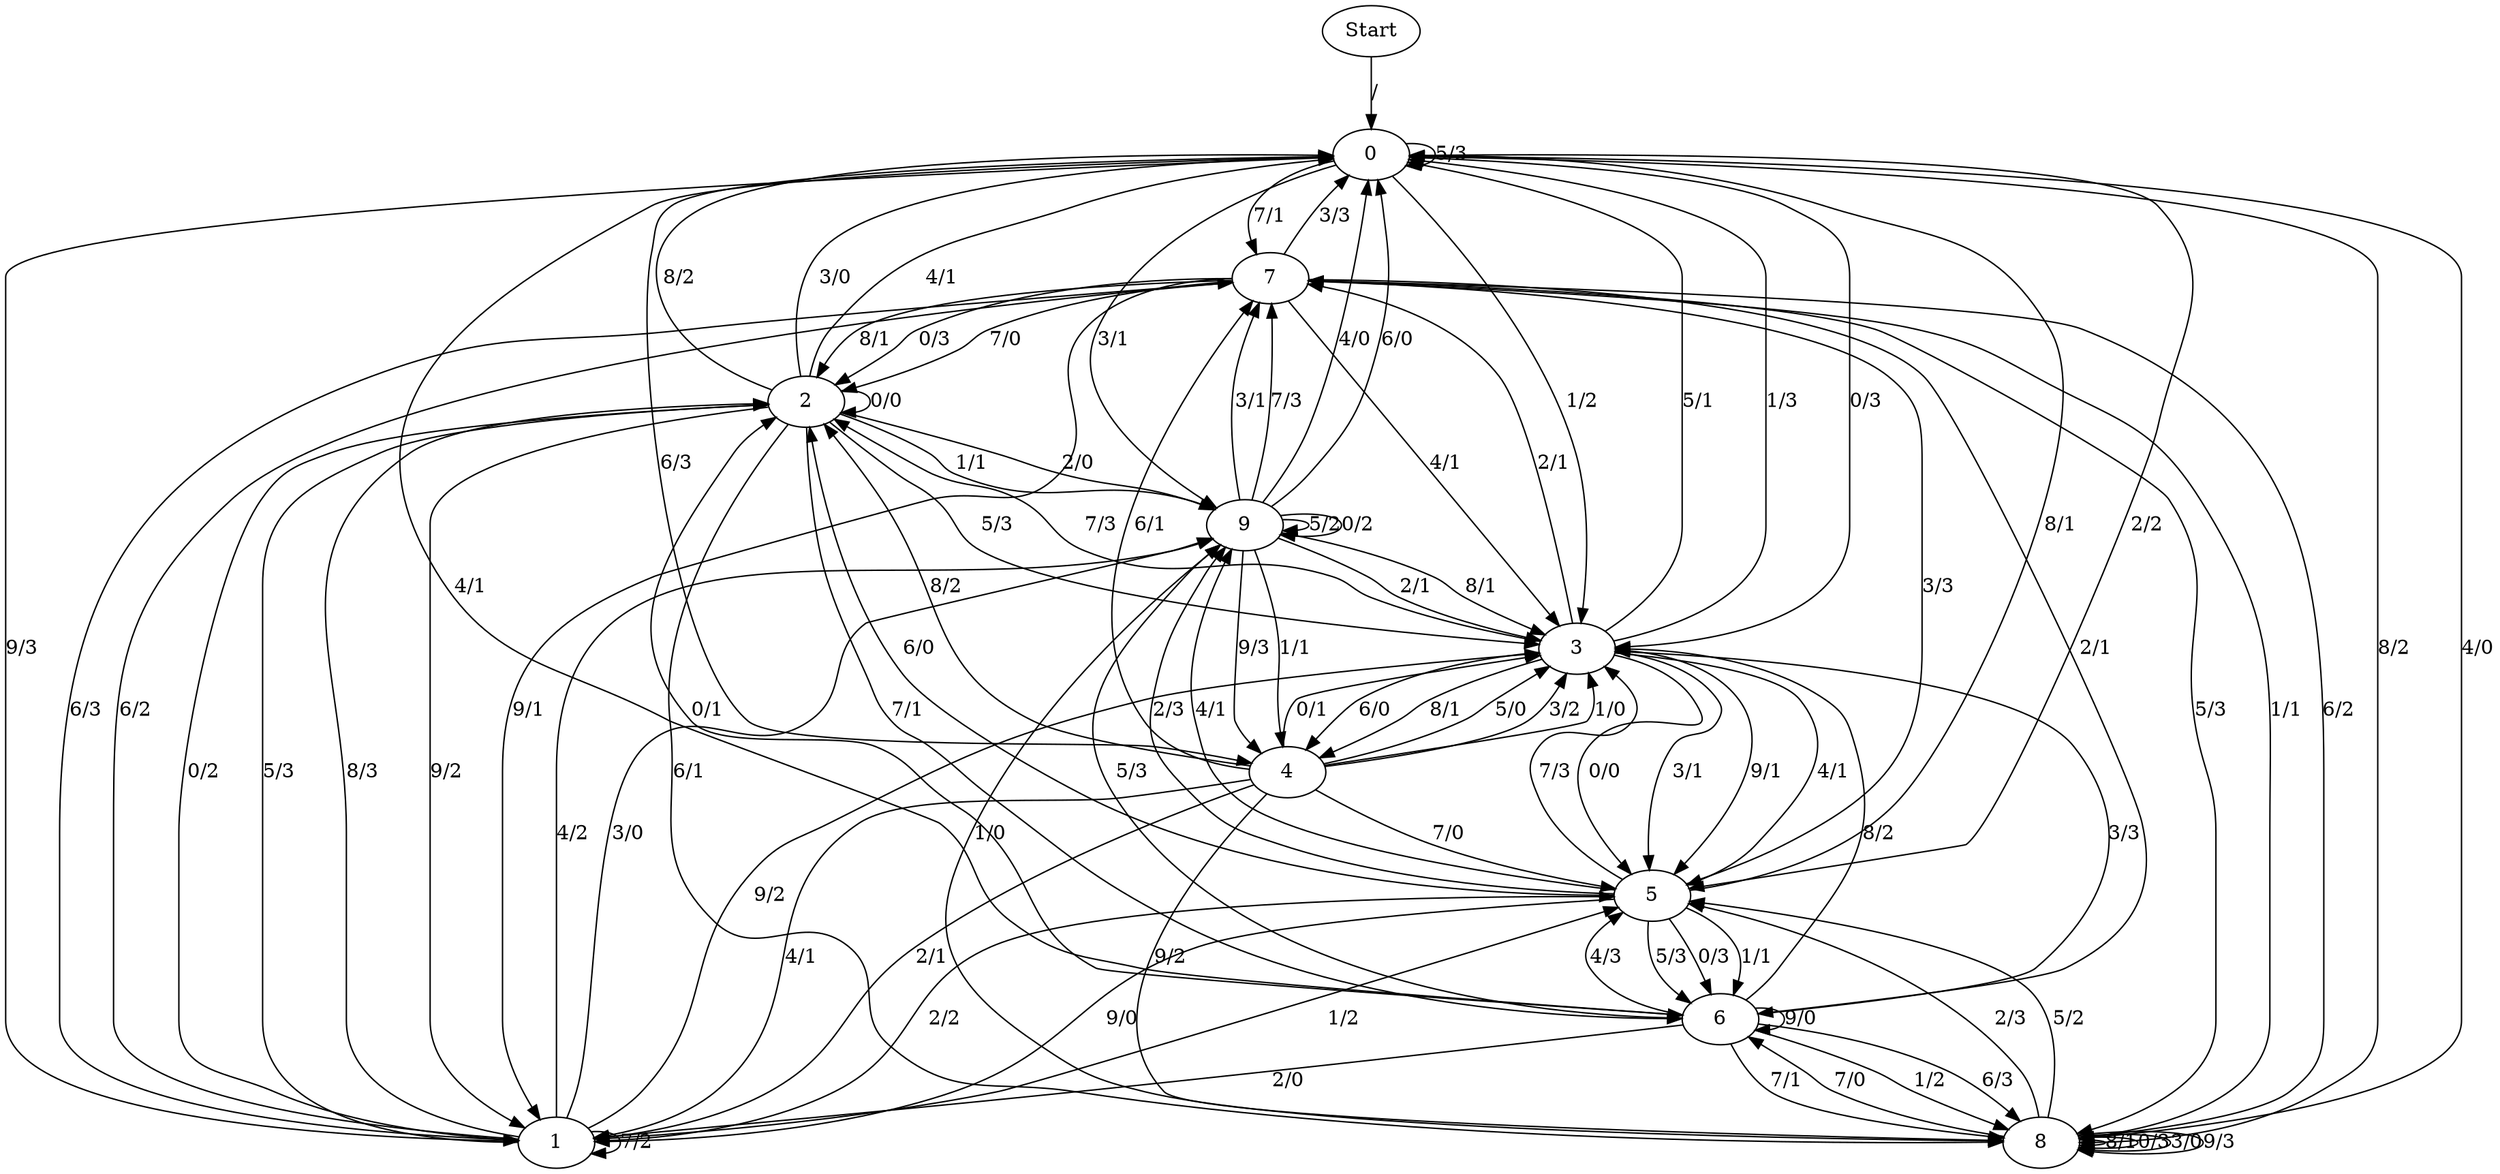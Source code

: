 digraph {
	Start -> 0 [label="/"]
	0 -> 7 [label="7/1"]
	0 -> 8 [label="8/2"]
	0 -> 1 [label="9/3"]
	0 -> 5 [label="2/2"]
	0 -> 4 [label="6/3"]
	0 -> 3 [label="0/3"]
	0 -> 6 [label="4/1"]
	0 -> 3 [label="1/2"]
	0 -> 0 [label="5/3"]
	0 -> 9 [label="3/1"]
	6 -> 8 [label="7/1"]
	6 -> 2 [label="0/1"]
	6 -> 8 [label="1/2"]
	6 -> 5 [label="4/3"]
	6 -> 8 [label="6/3"]
	6 -> 9 [label="5/3"]
	6 -> 3 [label="3/3"]
	6 -> 1 [label="2/0"]
	6 -> 3 [label="8/2"]
	6 -> 6 [label="9/0"]
	3 -> 4 [label="8/1"]
	3 -> 5 [label="4/1"]
	3 -> 2 [label="7/3"]
	3 -> 0 [label="5/1"]
	3 -> 4 [label="6/0"]
	3 -> 7 [label="2/1"]
	3 -> 0 [label="1/3"]
	3 -> 5 [label="0/0"]
	3 -> 5 [label="3/1"]
	3 -> 5 [label="9/1"]
	5 -> 1 [label="9/0"]
	5 -> 3 [label="7/3"]
	5 -> 9 [label="4/1"]
	5 -> 9 [label="2/3"]
	5 -> 6 [label="5/3"]
	5 -> 6 [label="0/3"]
	5 -> 6 [label="1/1"]
	5 -> 0 [label="8/1"]
	5 -> 2 [label="6/0"]
	5 -> 7 [label="3/3"]
	1 -> 7 [label="6/2"]
	1 -> 3 [label="9/2"]
	1 -> 1 [label="7/2"]
	1 -> 9 [label="3/0"]
	1 -> 9 [label="4/2"]
	1 -> 2 [label="8/3"]
	1 -> 5 [label="1/2"]
	1 -> 2 [label="5/3"]
	1 -> 5 [label="2/2"]
	1 -> 2 [label="0/2"]
	2 -> 0 [label="4/1"]
	2 -> 0 [label="8/2"]
	2 -> 1 [label="9/2"]
	2 -> 3 [label="5/3"]
	2 -> 0 [label="3/0"]
	2 -> 9 [label="2/0"]
	2 -> 2 [label="0/0"]
	2 -> 9 [label="1/1"]
	2 -> 8 [label="6/1"]
	2 -> 6 [label="7/1"]
	4 -> 5 [label="7/0"]
	4 -> 2 [label="8/2"]
	4 -> 3 [label="5/0"]
	4 -> 3 [label="3/2"]
	4 -> 3 [label="1/0"]
	4 -> 7 [label="6/1"]
	4 -> 1 [label="2/1"]
	4 -> 1 [label="4/1"]
	4 -> 8 [label="9/2"]
	4 -> 3 [label="0/1"]
	8 -> 5 [label="2/3"]
	8 -> 0 [label="4/0"]
	8 -> 7 [label="6/2"]
	8 -> 5 [label="5/2"]
	8 -> 8 [label="8/1"]
	8 -> 8 [label="0/3"]
	8 -> 6 [label="7/0"]
	8 -> 8 [label="3/0"]
	8 -> 9 [label="1/0"]
	8 -> 8 [label="9/3"]
	9 -> 9 [label="5/2"]
	9 -> 4 [label="9/3"]
	9 -> 3 [label="2/1"]
	9 -> 9 [label="0/2"]
	9 -> 3 [label="8/1"]
	9 -> 0 [label="4/0"]
	9 -> 7 [label="3/1"]
	9 -> 4 [label="1/1"]
	9 -> 7 [label="7/3"]
	9 -> 0 [label="6/0"]
	7 -> 2 [label="7/0"]
	7 -> 1 [label="9/1"]
	7 -> 8 [label="5/3"]
	7 -> 2 [label="8/1"]
	7 -> 6 [label="2/1"]
	7 -> 8 [label="1/1"]
	7 -> 3 [label="4/1"]
	7 -> 1 [label="6/3"]
	7 -> 2 [label="0/3"]
	7 -> 0 [label="3/3"]
}